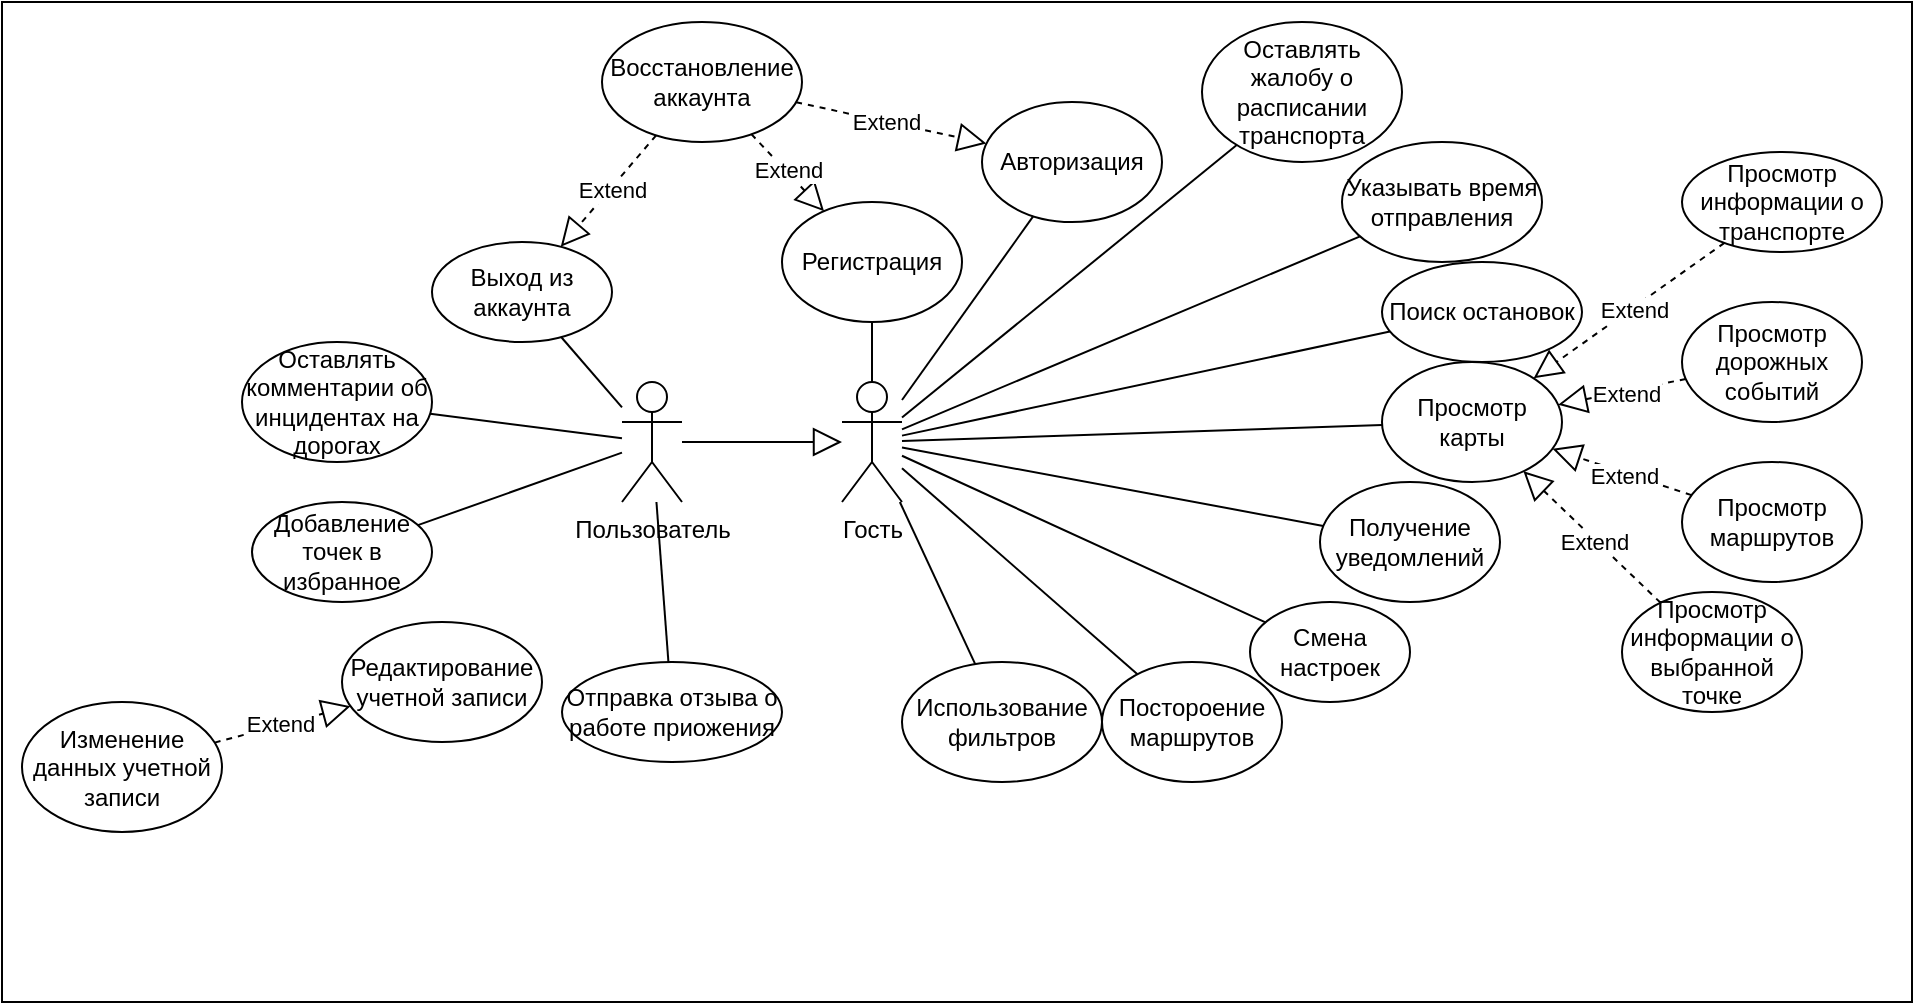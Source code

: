 <mxfile version="26.1.1">
  <diagram name="Страница — 1" id="KefnkcjTTkyAoQHHRGpI">
    <mxGraphModel dx="1877" dy="1735" grid="1" gridSize="10" guides="1" tooltips="1" connect="1" arrows="1" fold="1" page="1" pageScale="1" pageWidth="827" pageHeight="1169" math="0" shadow="0">
      <root>
        <mxCell id="0" />
        <mxCell id="1" parent="0" />
        <mxCell id="ZMzWTa24y0KxGMYCzDrT-10" value="" style="rounded=0;whiteSpace=wrap;html=1;imageAspect=1;" parent="1" vertex="1">
          <mxGeometry x="-290" y="-120" width="955" height="500" as="geometry" />
        </mxCell>
        <mxCell id="ZMzWTa24y0KxGMYCzDrT-11" value="Авторизация" style="ellipse;whiteSpace=wrap;html=1;" parent="1" vertex="1">
          <mxGeometry x="200" y="-70" width="90" height="60" as="geometry" />
        </mxCell>
        <mxCell id="ZMzWTa24y0KxGMYCzDrT-12" value="Регистрация" style="ellipse;whiteSpace=wrap;html=1;" parent="1" vertex="1">
          <mxGeometry x="100" y="-20" width="90" height="60" as="geometry" />
        </mxCell>
        <mxCell id="ZMzWTa24y0KxGMYCzDrT-13" value="Постороение маршрутов" style="ellipse;whiteSpace=wrap;html=1;" parent="1" vertex="1">
          <mxGeometry x="260" y="210" width="90" height="60" as="geometry" />
        </mxCell>
        <mxCell id="ZMzWTa24y0KxGMYCzDrT-14" value="Использование фильтров" style="ellipse;whiteSpace=wrap;html=1;" parent="1" vertex="1">
          <mxGeometry x="160" y="210" width="100" height="60" as="geometry" />
        </mxCell>
        <mxCell id="ZMzWTa24y0KxGMYCzDrT-15" value="Просмотр карты" style="ellipse;whiteSpace=wrap;html=1;" parent="1" vertex="1">
          <mxGeometry x="400" y="60" width="90" height="60" as="geometry" />
        </mxCell>
        <mxCell id="ZMzWTa24y0KxGMYCzDrT-16" value="" style="endArrow=none;html=1;rounded=0;" parent="1" source="ZMzWTa24y0KxGMYCzDrT-14" target="iN62yS_0kWq-_cqrrTJ9-1" edge="1">
          <mxGeometry width="50" height="50" relative="1" as="geometry">
            <mxPoint x="500" y="260" as="sourcePoint" />
            <mxPoint x="120" y="165.484" as="targetPoint" />
          </mxGeometry>
        </mxCell>
        <mxCell id="ZMzWTa24y0KxGMYCzDrT-17" value="" style="endArrow=none;html=1;rounded=0;" parent="1" source="iN62yS_0kWq-_cqrrTJ9-1" target="ZMzWTa24y0KxGMYCzDrT-13" edge="1">
          <mxGeometry width="50" height="50" relative="1" as="geometry">
            <mxPoint x="120" y="157.959" as="sourcePoint" />
            <mxPoint x="550" y="210" as="targetPoint" />
          </mxGeometry>
        </mxCell>
        <mxCell id="ZMzWTa24y0KxGMYCzDrT-18" value="" style="endArrow=none;html=1;rounded=0;" parent="1" source="ZMzWTa24y0KxGMYCzDrT-15" target="iN62yS_0kWq-_cqrrTJ9-1" edge="1">
          <mxGeometry width="50" height="50" relative="1" as="geometry">
            <mxPoint x="500" y="260" as="sourcePoint" />
            <mxPoint x="120" y="148.235" as="targetPoint" />
          </mxGeometry>
        </mxCell>
        <mxCell id="ZMzWTa24y0KxGMYCzDrT-19" value="" style="endArrow=none;html=1;rounded=0;" parent="1" source="ZMzWTa24y0KxGMYCzDrT-11" target="iN62yS_0kWq-_cqrrTJ9-1" edge="1">
          <mxGeometry width="50" height="50" relative="1" as="geometry">
            <mxPoint x="500" y="260" as="sourcePoint" />
            <mxPoint x="120" y="144.6" as="targetPoint" />
          </mxGeometry>
        </mxCell>
        <mxCell id="ZMzWTa24y0KxGMYCzDrT-20" value="" style="endArrow=none;html=1;rounded=0;" parent="1" source="ZMzWTa24y0KxGMYCzDrT-12" target="iN62yS_0kWq-_cqrrTJ9-1" edge="1">
          <mxGeometry width="50" height="50" relative="1" as="geometry">
            <mxPoint x="500" y="260" as="sourcePoint" />
            <mxPoint x="120" y="136.452" as="targetPoint" />
          </mxGeometry>
        </mxCell>
        <mxCell id="ZMzWTa24y0KxGMYCzDrT-22" value="Восстановление аккаунта" style="ellipse;whiteSpace=wrap;html=1;" parent="1" vertex="1">
          <mxGeometry x="10" y="-110" width="100" height="60" as="geometry" />
        </mxCell>
        <mxCell id="ZMzWTa24y0KxGMYCzDrT-24" value="" style="endArrow=block;dashed=1;endFill=0;endSize=12;html=1;rounded=0;" parent="1" source="ZMzWTa24y0KxGMYCzDrT-22" target="ZMzWTa24y0KxGMYCzDrT-12" edge="1">
          <mxGeometry width="160" relative="1" as="geometry">
            <mxPoint x="450" y="230" as="sourcePoint" />
            <mxPoint x="610" y="230" as="targetPoint" />
          </mxGeometry>
        </mxCell>
        <mxCell id="ZMzWTa24y0KxGMYCzDrT-25" value="Extend" style="edgeLabel;html=1;align=center;verticalAlign=middle;resizable=0;points=[];" parent="ZMzWTa24y0KxGMYCzDrT-24" vertex="1" connectable="0">
          <mxGeometry x="-0.04" y="1" relative="1" as="geometry">
            <mxPoint as="offset" />
          </mxGeometry>
        </mxCell>
        <mxCell id="ZMzWTa24y0KxGMYCzDrT-26" value="" style="endArrow=block;dashed=1;endFill=0;endSize=12;html=1;rounded=0;" parent="1" source="ZMzWTa24y0KxGMYCzDrT-22" target="ZMzWTa24y0KxGMYCzDrT-11" edge="1">
          <mxGeometry width="160" relative="1" as="geometry">
            <mxPoint x="450" y="230" as="sourcePoint" />
            <mxPoint x="610" y="230" as="targetPoint" />
          </mxGeometry>
        </mxCell>
        <mxCell id="ZMzWTa24y0KxGMYCzDrT-28" value="Extend" style="edgeLabel;html=1;align=center;verticalAlign=middle;resizable=0;points=[];" parent="ZMzWTa24y0KxGMYCzDrT-26" vertex="1" connectable="0">
          <mxGeometry x="-0.063" relative="1" as="geometry">
            <mxPoint as="offset" />
          </mxGeometry>
        </mxCell>
        <mxCell id="ZMzWTa24y0KxGMYCzDrT-29" value="Получение уведомлений" style="ellipse;whiteSpace=wrap;html=1;" parent="1" vertex="1">
          <mxGeometry x="369" y="120" width="90" height="60" as="geometry" />
        </mxCell>
        <mxCell id="ZMzWTa24y0KxGMYCzDrT-30" value="" style="endArrow=none;html=1;rounded=0;" parent="1" source="ZMzWTa24y0KxGMYCzDrT-29" target="iN62yS_0kWq-_cqrrTJ9-1" edge="1">
          <mxGeometry width="50" height="50" relative="1" as="geometry">
            <mxPoint x="500" y="260" as="sourcePoint" />
            <mxPoint x="120" y="151.324" as="targetPoint" />
          </mxGeometry>
        </mxCell>
        <mxCell id="ZMzWTa24y0KxGMYCzDrT-31" value="Смена настроек" style="ellipse;whiteSpace=wrap;html=1;" parent="1" vertex="1">
          <mxGeometry x="334" y="180" width="80" height="50" as="geometry" />
        </mxCell>
        <mxCell id="ZMzWTa24y0KxGMYCzDrT-32" value="" style="endArrow=none;html=1;rounded=0;" parent="1" source="ZMzWTa24y0KxGMYCzDrT-31" target="iN62yS_0kWq-_cqrrTJ9-1" edge="1">
          <mxGeometry width="50" height="50" relative="1" as="geometry">
            <mxPoint x="500" y="230" as="sourcePoint" />
            <mxPoint x="120" y="154.318" as="targetPoint" />
          </mxGeometry>
        </mxCell>
        <mxCell id="iN62yS_0kWq-_cqrrTJ9-1" value="Гость" style="shape=umlActor;verticalLabelPosition=bottom;verticalAlign=top;html=1;outlineConnect=0;" vertex="1" parent="1">
          <mxGeometry x="130" y="70" width="30" height="60" as="geometry" />
        </mxCell>
        <mxCell id="iN62yS_0kWq-_cqrrTJ9-4" value="Пользователь" style="shape=umlActor;verticalLabelPosition=bottom;verticalAlign=top;html=1;outlineConnect=0;" vertex="1" parent="1">
          <mxGeometry x="20" y="70" width="30" height="60" as="geometry" />
        </mxCell>
        <mxCell id="iN62yS_0kWq-_cqrrTJ9-5" value="" style="endArrow=block;html=1;rounded=0;endFill=0;startSize=12;endSize=12;" edge="1" parent="1" source="iN62yS_0kWq-_cqrrTJ9-4" target="iN62yS_0kWq-_cqrrTJ9-1">
          <mxGeometry width="50" height="50" relative="1" as="geometry">
            <mxPoint x="140" y="170" as="sourcePoint" />
            <mxPoint x="190" y="120" as="targetPoint" />
          </mxGeometry>
        </mxCell>
        <mxCell id="iN62yS_0kWq-_cqrrTJ9-6" value="Выход из аккаунта" style="ellipse;whiteSpace=wrap;html=1;" vertex="1" parent="1">
          <mxGeometry x="-75" width="90" height="50" as="geometry" />
        </mxCell>
        <mxCell id="iN62yS_0kWq-_cqrrTJ9-7" value="" style="endArrow=none;html=1;rounded=0;" edge="1" parent="1" source="iN62yS_0kWq-_cqrrTJ9-6" target="iN62yS_0kWq-_cqrrTJ9-4">
          <mxGeometry width="50" height="50" relative="1" as="geometry">
            <mxPoint x="254" y="42" as="sourcePoint" />
            <mxPoint x="170" y="100" as="targetPoint" />
          </mxGeometry>
        </mxCell>
        <mxCell id="iN62yS_0kWq-_cqrrTJ9-8" value="Оставлять комментарии об инцидентах на дорогах" style="ellipse;whiteSpace=wrap;html=1;" vertex="1" parent="1">
          <mxGeometry x="-170" y="50" width="95" height="60" as="geometry" />
        </mxCell>
        <mxCell id="iN62yS_0kWq-_cqrrTJ9-9" value="Добавление точек в избранное" style="ellipse;whiteSpace=wrap;html=1;" vertex="1" parent="1">
          <mxGeometry x="-165" y="130" width="90" height="50" as="geometry" />
        </mxCell>
        <mxCell id="iN62yS_0kWq-_cqrrTJ9-10" value="" style="endArrow=block;dashed=1;endFill=0;endSize=12;html=1;rounded=0;" edge="1" parent="1" source="ZMzWTa24y0KxGMYCzDrT-22" target="iN62yS_0kWq-_cqrrTJ9-6">
          <mxGeometry width="160" relative="1" as="geometry">
            <mxPoint x="180" y="-71" as="sourcePoint" />
            <mxPoint x="165" y="-29" as="targetPoint" />
          </mxGeometry>
        </mxCell>
        <mxCell id="iN62yS_0kWq-_cqrrTJ9-11" value="Extend" style="edgeLabel;html=1;align=center;verticalAlign=middle;resizable=0;points=[];" vertex="1" connectable="0" parent="iN62yS_0kWq-_cqrrTJ9-10">
          <mxGeometry x="-0.04" y="1" relative="1" as="geometry">
            <mxPoint as="offset" />
          </mxGeometry>
        </mxCell>
        <mxCell id="iN62yS_0kWq-_cqrrTJ9-12" value="" style="endArrow=none;html=1;rounded=0;" edge="1" parent="1" source="iN62yS_0kWq-_cqrrTJ9-9" target="iN62yS_0kWq-_cqrrTJ9-4">
          <mxGeometry width="50" height="50" relative="1" as="geometry">
            <mxPoint x="-12" y="210" as="sourcePoint" />
            <mxPoint x="82" y="307" as="targetPoint" />
          </mxGeometry>
        </mxCell>
        <mxCell id="iN62yS_0kWq-_cqrrTJ9-13" value="" style="endArrow=none;html=1;rounded=0;" edge="1" parent="1" source="iN62yS_0kWq-_cqrrTJ9-8" target="iN62yS_0kWq-_cqrrTJ9-4">
          <mxGeometry width="50" height="50" relative="1" as="geometry">
            <mxPoint x="-110" y="43" as="sourcePoint" />
            <mxPoint x="-16" y="140" as="targetPoint" />
          </mxGeometry>
        </mxCell>
        <mxCell id="iN62yS_0kWq-_cqrrTJ9-14" value="Оставлять жалобу о расписании транспорта" style="ellipse;whiteSpace=wrap;html=1;" vertex="1" parent="1">
          <mxGeometry x="310" y="-110" width="100" height="70" as="geometry" />
        </mxCell>
        <mxCell id="iN62yS_0kWq-_cqrrTJ9-15" value="" style="endArrow=none;html=1;rounded=0;" edge="1" parent="1" source="iN62yS_0kWq-_cqrrTJ9-14" target="iN62yS_0kWq-_cqrrTJ9-1">
          <mxGeometry width="50" height="50" relative="1" as="geometry">
            <mxPoint x="320" y="60" as="sourcePoint" />
            <mxPoint x="170" y="60" as="targetPoint" />
          </mxGeometry>
        </mxCell>
        <mxCell id="iN62yS_0kWq-_cqrrTJ9-16" value="Просмотр дорожных событий" style="ellipse;whiteSpace=wrap;html=1;" vertex="1" parent="1">
          <mxGeometry x="550" y="30" width="90" height="60" as="geometry" />
        </mxCell>
        <mxCell id="iN62yS_0kWq-_cqrrTJ9-17" value="Просмотр маршрутов" style="ellipse;whiteSpace=wrap;html=1;" vertex="1" parent="1">
          <mxGeometry x="550" y="110" width="90" height="60" as="geometry" />
        </mxCell>
        <mxCell id="iN62yS_0kWq-_cqrrTJ9-18" value="Просмотр информации о выбранной точке" style="ellipse;whiteSpace=wrap;html=1;" vertex="1" parent="1">
          <mxGeometry x="520" y="175" width="90" height="60" as="geometry" />
        </mxCell>
        <mxCell id="iN62yS_0kWq-_cqrrTJ9-19" value="" style="endArrow=block;dashed=1;endFill=0;endSize=12;html=1;rounded=0;" edge="1" parent="1" source="iN62yS_0kWq-_cqrrTJ9-16" target="ZMzWTa24y0KxGMYCzDrT-15">
          <mxGeometry width="160" relative="1" as="geometry">
            <mxPoint x="95" y="-38" as="sourcePoint" />
            <mxPoint x="25" y="6" as="targetPoint" />
          </mxGeometry>
        </mxCell>
        <mxCell id="iN62yS_0kWq-_cqrrTJ9-20" value="Extend" style="edgeLabel;html=1;align=center;verticalAlign=middle;resizable=0;points=[];" vertex="1" connectable="0" parent="iN62yS_0kWq-_cqrrTJ9-19">
          <mxGeometry x="-0.04" y="1" relative="1" as="geometry">
            <mxPoint as="offset" />
          </mxGeometry>
        </mxCell>
        <mxCell id="iN62yS_0kWq-_cqrrTJ9-21" value="" style="endArrow=block;dashed=1;endFill=0;endSize=12;html=1;rounded=0;" edge="1" parent="1" source="iN62yS_0kWq-_cqrrTJ9-18" target="ZMzWTa24y0KxGMYCzDrT-15">
          <mxGeometry width="160" relative="1" as="geometry">
            <mxPoint x="553" y="71" as="sourcePoint" />
            <mxPoint x="421" y="108" as="targetPoint" />
          </mxGeometry>
        </mxCell>
        <mxCell id="iN62yS_0kWq-_cqrrTJ9-22" value="Extend" style="edgeLabel;html=1;align=center;verticalAlign=middle;resizable=0;points=[];" vertex="1" connectable="0" parent="iN62yS_0kWq-_cqrrTJ9-21">
          <mxGeometry x="-0.04" y="1" relative="1" as="geometry">
            <mxPoint as="offset" />
          </mxGeometry>
        </mxCell>
        <mxCell id="iN62yS_0kWq-_cqrrTJ9-23" value="" style="endArrow=block;dashed=1;endFill=0;endSize=12;html=1;rounded=0;" edge="1" parent="1" source="iN62yS_0kWq-_cqrrTJ9-17" target="ZMzWTa24y0KxGMYCzDrT-15">
          <mxGeometry width="160" relative="1" as="geometry">
            <mxPoint x="563" y="81" as="sourcePoint" />
            <mxPoint x="431" y="118" as="targetPoint" />
          </mxGeometry>
        </mxCell>
        <mxCell id="iN62yS_0kWq-_cqrrTJ9-24" value="Extend" style="edgeLabel;html=1;align=center;verticalAlign=middle;resizable=0;points=[];" vertex="1" connectable="0" parent="iN62yS_0kWq-_cqrrTJ9-23">
          <mxGeometry x="-0.04" y="1" relative="1" as="geometry">
            <mxPoint as="offset" />
          </mxGeometry>
        </mxCell>
        <mxCell id="iN62yS_0kWq-_cqrrTJ9-25" value="Поиск остановок" style="ellipse;whiteSpace=wrap;html=1;" vertex="1" parent="1">
          <mxGeometry x="400" y="10" width="100" height="50" as="geometry" />
        </mxCell>
        <mxCell id="iN62yS_0kWq-_cqrrTJ9-26" value="Указывать время отправления" style="ellipse;whiteSpace=wrap;html=1;" vertex="1" parent="1">
          <mxGeometry x="380" y="-50" width="100" height="60" as="geometry" />
        </mxCell>
        <mxCell id="iN62yS_0kWq-_cqrrTJ9-28" value="" style="endArrow=none;html=1;rounded=0;" edge="1" parent="1" source="iN62yS_0kWq-_cqrrTJ9-26" target="iN62yS_0kWq-_cqrrTJ9-1">
          <mxGeometry width="50" height="50" relative="1" as="geometry">
            <mxPoint x="400.003" y="-19.902" as="sourcePoint" />
            <mxPoint x="179.88" y="80" as="targetPoint" />
          </mxGeometry>
        </mxCell>
        <mxCell id="iN62yS_0kWq-_cqrrTJ9-29" value="" style="endArrow=none;html=1;rounded=0;" edge="1" parent="1" source="iN62yS_0kWq-_cqrrTJ9-25" target="iN62yS_0kWq-_cqrrTJ9-1">
          <mxGeometry width="50" height="50" relative="1" as="geometry">
            <mxPoint x="410" y="26" as="sourcePoint" />
            <mxPoint x="210" y="90" as="targetPoint" />
          </mxGeometry>
        </mxCell>
        <mxCell id="iN62yS_0kWq-_cqrrTJ9-30" value="Просмотр информации о транспорте" style="ellipse;whiteSpace=wrap;html=1;" vertex="1" parent="1">
          <mxGeometry x="550" y="-45" width="100" height="50" as="geometry" />
        </mxCell>
        <mxCell id="iN62yS_0kWq-_cqrrTJ9-31" value="" style="endArrow=block;dashed=1;endFill=0;endSize=12;html=1;rounded=0;" edge="1" parent="1" source="iN62yS_0kWq-_cqrrTJ9-30" target="ZMzWTa24y0KxGMYCzDrT-15">
          <mxGeometry width="160" relative="1" as="geometry">
            <mxPoint x="578" y="-84" as="sourcePoint" />
            <mxPoint x="500" y="-140" as="targetPoint" />
          </mxGeometry>
        </mxCell>
        <mxCell id="iN62yS_0kWq-_cqrrTJ9-32" value="Extend" style="edgeLabel;html=1;align=center;verticalAlign=middle;resizable=0;points=[];" vertex="1" connectable="0" parent="iN62yS_0kWq-_cqrrTJ9-31">
          <mxGeometry x="-0.04" y="1" relative="1" as="geometry">
            <mxPoint as="offset" />
          </mxGeometry>
        </mxCell>
        <mxCell id="iN62yS_0kWq-_cqrrTJ9-33" value="Отправка отзыва о работе приожения" style="ellipse;whiteSpace=wrap;html=1;" vertex="1" parent="1">
          <mxGeometry x="-10" y="210" width="110" height="50" as="geometry" />
        </mxCell>
        <mxCell id="iN62yS_0kWq-_cqrrTJ9-34" value="" style="endArrow=none;html=1;rounded=0;" edge="1" parent="1" source="iN62yS_0kWq-_cqrrTJ9-33" target="iN62yS_0kWq-_cqrrTJ9-4">
          <mxGeometry width="50" height="50" relative="1" as="geometry">
            <mxPoint x="-16" y="223.5" as="sourcePoint" />
            <mxPoint x="86" y="186.5" as="targetPoint" />
          </mxGeometry>
        </mxCell>
        <mxCell id="iN62yS_0kWq-_cqrrTJ9-35" value="Редактирование учетной записи" style="ellipse;whiteSpace=wrap;html=1;" vertex="1" parent="1">
          <mxGeometry x="-120" y="190" width="100" height="60" as="geometry" />
        </mxCell>
        <mxCell id="iN62yS_0kWq-_cqrrTJ9-36" value="" style="endArrow=block;dashed=1;endFill=0;endSize=12;html=1;rounded=0;" edge="1" parent="1" source="iN62yS_0kWq-_cqrrTJ9-38" target="iN62yS_0kWq-_cqrrTJ9-35">
          <mxGeometry width="160" relative="1" as="geometry">
            <mxPoint x="-192" y="240" as="sourcePoint" />
            <mxPoint x="-260" y="175" as="targetPoint" />
          </mxGeometry>
        </mxCell>
        <mxCell id="iN62yS_0kWq-_cqrrTJ9-37" value="Extend" style="edgeLabel;html=1;align=center;verticalAlign=middle;resizable=0;points=[];" vertex="1" connectable="0" parent="iN62yS_0kWq-_cqrrTJ9-36">
          <mxGeometry x="-0.04" y="1" relative="1" as="geometry">
            <mxPoint as="offset" />
          </mxGeometry>
        </mxCell>
        <mxCell id="iN62yS_0kWq-_cqrrTJ9-38" value="Изменение данных учетной записи" style="ellipse;whiteSpace=wrap;html=1;" vertex="1" parent="1">
          <mxGeometry x="-280" y="230" width="100" height="65" as="geometry" />
        </mxCell>
      </root>
    </mxGraphModel>
  </diagram>
</mxfile>
